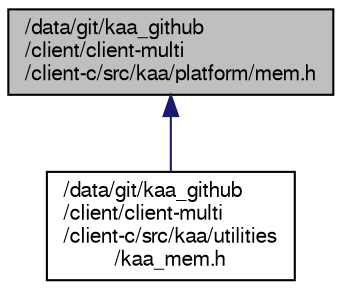 digraph "/data/git/kaa_github/client/client-multi/client-c/src/kaa/platform/mem.h"
{
  bgcolor="transparent";
  edge [fontname="FreeSans",fontsize="10",labelfontname="FreeSans",labelfontsize="10"];
  node [fontname="FreeSans",fontsize="10",shape=record];
  Node1 [label="/data/git/kaa_github\l/client/client-multi\l/client-c/src/kaa/platform/mem.h",height=0.2,width=0.4,color="black", fillcolor="grey75", style="filled" fontcolor="black"];
  Node1 -> Node2 [dir="back",color="midnightblue",fontsize="10",style="solid",fontname="FreeSans"];
  Node2 [label="/data/git/kaa_github\l/client/client-multi\l/client-c/src/kaa/utilities\l/kaa_mem.h",height=0.2,width=0.4,color="black",URL="$kaa__mem_8h.html"];
}
